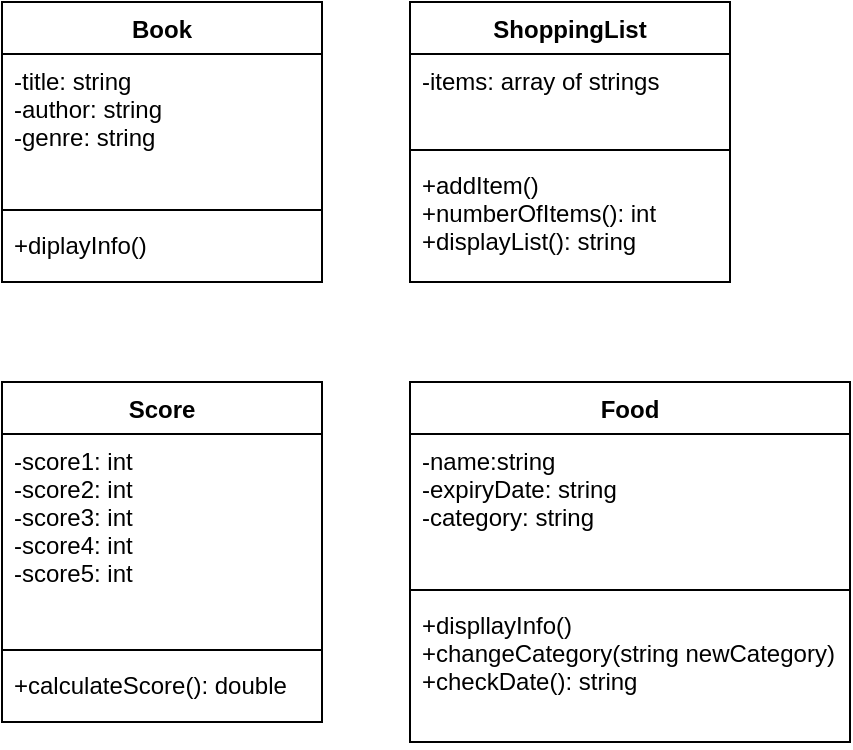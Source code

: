 <mxfile version="16.2.7" type="device"><diagram id="l05aecxmigyBozDyViD4" name="Page-1"><mxGraphModel dx="470" dy="621" grid="1" gridSize="10" guides="1" tooltips="1" connect="1" arrows="1" fold="1" page="1" pageScale="1" pageWidth="827" pageHeight="1169" math="0" shadow="0"><root><mxCell id="0"/><mxCell id="1" parent="0"/><mxCell id="AvjeTtgC1KkLl5PphyiP-1" value="Book" style="swimlane;fontStyle=1;align=center;verticalAlign=top;childLayout=stackLayout;horizontal=1;startSize=26;horizontalStack=0;resizeParent=1;resizeParentMax=0;resizeLast=0;collapsible=1;marginBottom=0;" parent="1" vertex="1"><mxGeometry x="130" y="170" width="160" height="140" as="geometry"/></mxCell><mxCell id="AvjeTtgC1KkLl5PphyiP-2" value="-title: string&#10;-author: string&#10;-genre: string" style="text;strokeColor=none;fillColor=none;align=left;verticalAlign=top;spacingLeft=4;spacingRight=4;overflow=hidden;rotatable=0;points=[[0,0.5],[1,0.5]];portConstraint=eastwest;" parent="AvjeTtgC1KkLl5PphyiP-1" vertex="1"><mxGeometry y="26" width="160" height="74" as="geometry"/></mxCell><mxCell id="AvjeTtgC1KkLl5PphyiP-3" value="" style="line;strokeWidth=1;fillColor=none;align=left;verticalAlign=middle;spacingTop=-1;spacingLeft=3;spacingRight=3;rotatable=0;labelPosition=right;points=[];portConstraint=eastwest;" parent="AvjeTtgC1KkLl5PphyiP-1" vertex="1"><mxGeometry y="100" width="160" height="8" as="geometry"/></mxCell><mxCell id="AvjeTtgC1KkLl5PphyiP-4" value="+diplayInfo()" style="text;strokeColor=none;fillColor=none;align=left;verticalAlign=top;spacingLeft=4;spacingRight=4;overflow=hidden;rotatable=0;points=[[0,0.5],[1,0.5]];portConstraint=eastwest;" parent="AvjeTtgC1KkLl5PphyiP-1" vertex="1"><mxGeometry y="108" width="160" height="32" as="geometry"/></mxCell><mxCell id="AvjeTtgC1KkLl5PphyiP-6" value="Score" style="swimlane;fontStyle=1;align=center;verticalAlign=top;childLayout=stackLayout;horizontal=1;startSize=26;horizontalStack=0;resizeParent=1;resizeParentMax=0;resizeLast=0;collapsible=1;marginBottom=0;" parent="1" vertex="1"><mxGeometry x="130" y="360" width="160" height="170" as="geometry"/></mxCell><mxCell id="AvjeTtgC1KkLl5PphyiP-7" value="-score1: int&#10;-score2: int&#10;-score3: int&#10;-score4: int&#10;-score5: int" style="text;strokeColor=none;fillColor=none;align=left;verticalAlign=top;spacingLeft=4;spacingRight=4;overflow=hidden;rotatable=0;points=[[0,0.5],[1,0.5]];portConstraint=eastwest;" parent="AvjeTtgC1KkLl5PphyiP-6" vertex="1"><mxGeometry y="26" width="160" height="104" as="geometry"/></mxCell><mxCell id="AvjeTtgC1KkLl5PphyiP-8" value="" style="line;strokeWidth=1;fillColor=none;align=left;verticalAlign=middle;spacingTop=-1;spacingLeft=3;spacingRight=3;rotatable=0;labelPosition=right;points=[];portConstraint=eastwest;" parent="AvjeTtgC1KkLl5PphyiP-6" vertex="1"><mxGeometry y="130" width="160" height="8" as="geometry"/></mxCell><mxCell id="AvjeTtgC1KkLl5PphyiP-9" value="+calculateScore(): double" style="text;strokeColor=none;fillColor=none;align=left;verticalAlign=top;spacingLeft=4;spacingRight=4;overflow=hidden;rotatable=0;points=[[0,0.5],[1,0.5]];portConstraint=eastwest;" parent="AvjeTtgC1KkLl5PphyiP-6" vertex="1"><mxGeometry y="138" width="160" height="32" as="geometry"/></mxCell><mxCell id="AvjeTtgC1KkLl5PphyiP-10" value="ShoppingList" style="swimlane;fontStyle=1;align=center;verticalAlign=top;childLayout=stackLayout;horizontal=1;startSize=26;horizontalStack=0;resizeParent=1;resizeParentMax=0;resizeLast=0;collapsible=1;marginBottom=0;" parent="1" vertex="1"><mxGeometry x="334" y="170" width="160" height="140" as="geometry"/></mxCell><mxCell id="AvjeTtgC1KkLl5PphyiP-11" value="-items: array of strings" style="text;strokeColor=none;fillColor=none;align=left;verticalAlign=top;spacingLeft=4;spacingRight=4;overflow=hidden;rotatable=0;points=[[0,0.5],[1,0.5]];portConstraint=eastwest;" parent="AvjeTtgC1KkLl5PphyiP-10" vertex="1"><mxGeometry y="26" width="160" height="44" as="geometry"/></mxCell><mxCell id="AvjeTtgC1KkLl5PphyiP-12" value="" style="line;strokeWidth=1;fillColor=none;align=left;verticalAlign=middle;spacingTop=-1;spacingLeft=3;spacingRight=3;rotatable=0;labelPosition=right;points=[];portConstraint=eastwest;" parent="AvjeTtgC1KkLl5PphyiP-10" vertex="1"><mxGeometry y="70" width="160" height="8" as="geometry"/></mxCell><mxCell id="AvjeTtgC1KkLl5PphyiP-13" value="+addItem()&#10;+numberOfItems(): int&#10;+displayList(): string" style="text;strokeColor=none;fillColor=none;align=left;verticalAlign=top;spacingLeft=4;spacingRight=4;overflow=hidden;rotatable=0;points=[[0,0.5],[1,0.5]];portConstraint=eastwest;" parent="AvjeTtgC1KkLl5PphyiP-10" vertex="1"><mxGeometry y="78" width="160" height="62" as="geometry"/></mxCell><mxCell id="YAC0XDDn5cOgYSeYvbmF-1" value="Food" style="swimlane;fontStyle=1;align=center;verticalAlign=top;childLayout=stackLayout;horizontal=1;startSize=26;horizontalStack=0;resizeParent=1;resizeParentMax=0;resizeLast=0;collapsible=1;marginBottom=0;" vertex="1" parent="1"><mxGeometry x="334" y="360" width="220" height="180" as="geometry"/></mxCell><mxCell id="YAC0XDDn5cOgYSeYvbmF-2" value="-name:string&#10;-expiryDate: string&#10;-category: string" style="text;strokeColor=none;fillColor=none;align=left;verticalAlign=top;spacingLeft=4;spacingRight=4;overflow=hidden;rotatable=0;points=[[0,0.5],[1,0.5]];portConstraint=eastwest;" vertex="1" parent="YAC0XDDn5cOgYSeYvbmF-1"><mxGeometry y="26" width="220" height="74" as="geometry"/></mxCell><mxCell id="YAC0XDDn5cOgYSeYvbmF-3" value="" style="line;strokeWidth=1;fillColor=none;align=left;verticalAlign=middle;spacingTop=-1;spacingLeft=3;spacingRight=3;rotatable=0;labelPosition=right;points=[];portConstraint=eastwest;" vertex="1" parent="YAC0XDDn5cOgYSeYvbmF-1"><mxGeometry y="100" width="220" height="8" as="geometry"/></mxCell><mxCell id="YAC0XDDn5cOgYSeYvbmF-4" value="+displlayInfo()&#10;+changeCategory(string newCategory)&#10;+checkDate(): string" style="text;strokeColor=none;fillColor=none;align=left;verticalAlign=top;spacingLeft=4;spacingRight=4;overflow=hidden;rotatable=0;points=[[0,0.5],[1,0.5]];portConstraint=eastwest;" vertex="1" parent="YAC0XDDn5cOgYSeYvbmF-1"><mxGeometry y="108" width="220" height="72" as="geometry"/></mxCell></root></mxGraphModel></diagram></mxfile>